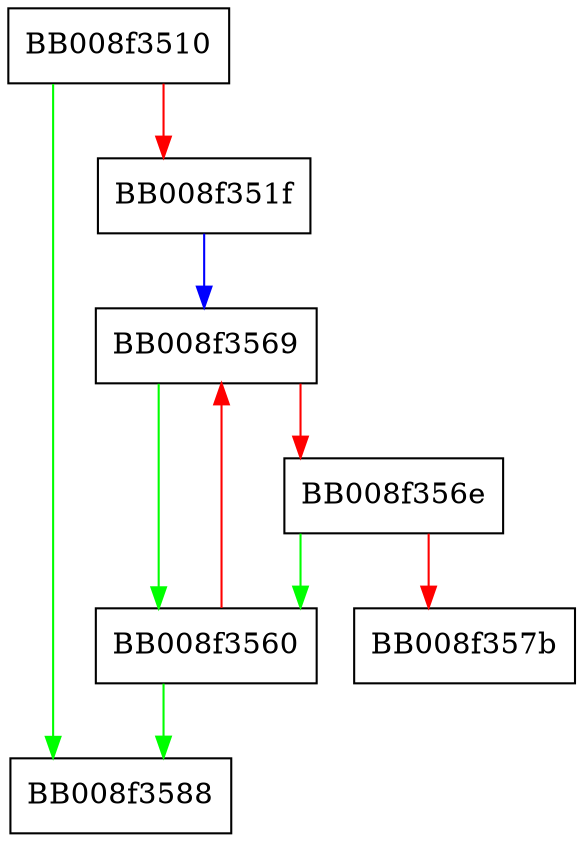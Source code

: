 digraph _dl_addr_inside_object {
  node [shape="box"];
  graph [splines=ortho];
  BB008f3510 -> BB008f3588 [color="green"];
  BB008f3510 -> BB008f351f [color="red"];
  BB008f351f -> BB008f3569 [color="blue"];
  BB008f3560 -> BB008f3588 [color="green"];
  BB008f3560 -> BB008f3569 [color="red"];
  BB008f3569 -> BB008f3560 [color="green"];
  BB008f3569 -> BB008f356e [color="red"];
  BB008f356e -> BB008f3560 [color="green"];
  BB008f356e -> BB008f357b [color="red"];
}